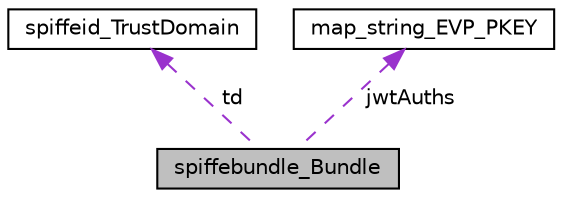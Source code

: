 digraph "spiffebundle_Bundle"
{
  edge [fontname="Helvetica",fontsize="10",labelfontname="Helvetica",labelfontsize="10"];
  node [fontname="Helvetica",fontsize="10",shape=record];
  Node1 [label="spiffebundle_Bundle",height=0.2,width=0.4,color="black", fillcolor="grey75", style="filled", fontcolor="black"];
  Node2 -> Node1 [dir="back",color="darkorchid3",fontsize="10",style="dashed",label=" td" ,fontname="Helvetica"];
  Node2 [label="spiffeid_TrustDomain",height=0.2,width=0.4,color="black", fillcolor="white", style="filled",URL="$structspiffeid__TrustDomain.html"];
  Node3 -> Node1 [dir="back",color="darkorchid3",fontsize="10",style="dashed",label=" jwtAuths" ,fontname="Helvetica"];
  Node3 [label="map_string_EVP_PKEY",height=0.2,width=0.4,color="black", fillcolor="white", style="filled",URL="$structmap__string__EVP__PKEY.html"];
}

